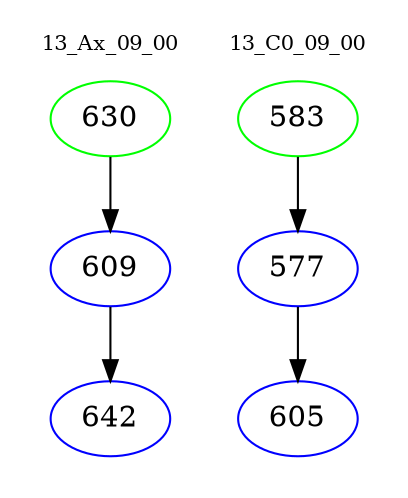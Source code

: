 digraph{
subgraph cluster_0 {
color = white
label = "13_Ax_09_00";
fontsize=10;
T0_630 [label="630", color="green"]
T0_630 -> T0_609 [color="black"]
T0_609 [label="609", color="blue"]
T0_609 -> T0_642 [color="black"]
T0_642 [label="642", color="blue"]
}
subgraph cluster_1 {
color = white
label = "13_C0_09_00";
fontsize=10;
T1_583 [label="583", color="green"]
T1_583 -> T1_577 [color="black"]
T1_577 [label="577", color="blue"]
T1_577 -> T1_605 [color="black"]
T1_605 [label="605", color="blue"]
}
}
